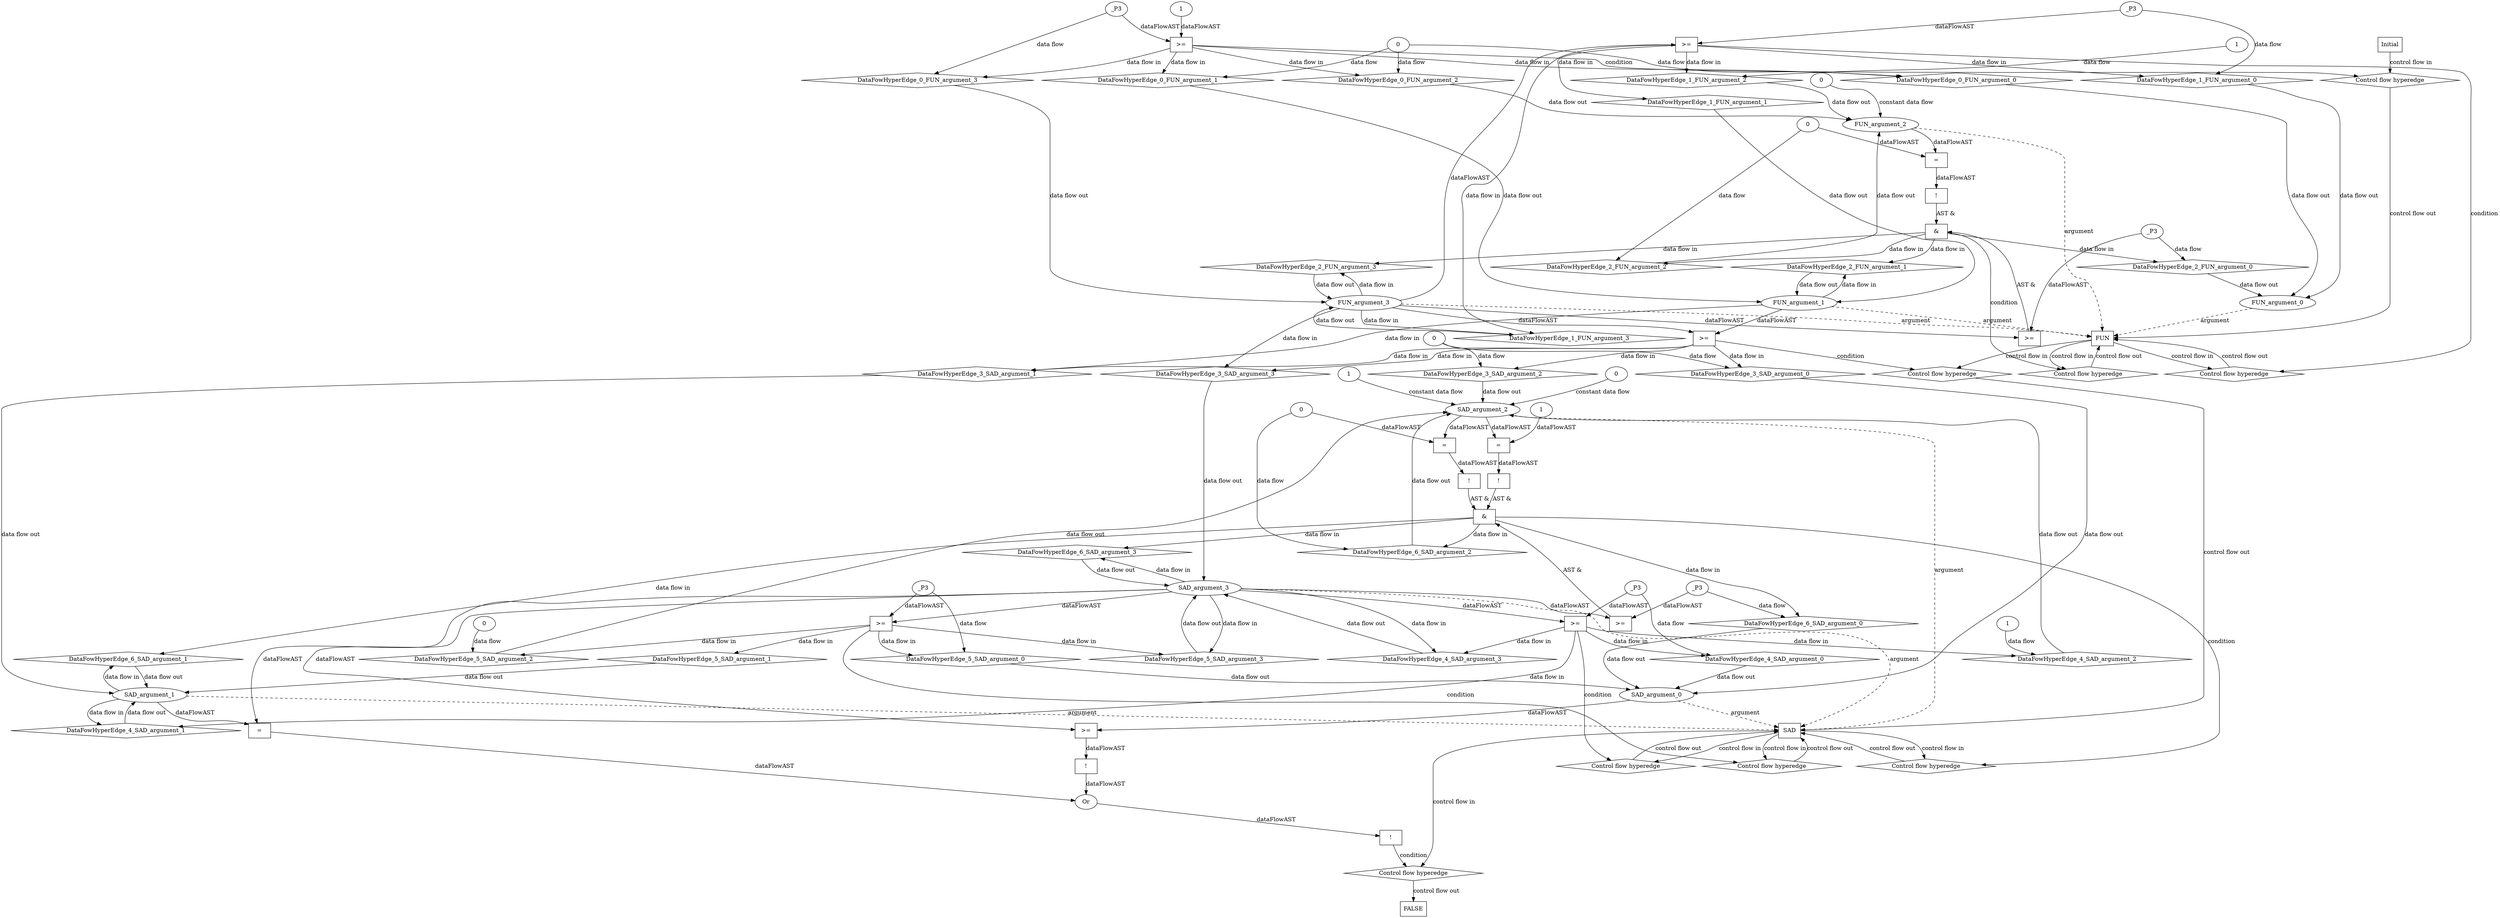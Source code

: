 digraph dag {
"FUN" [label="FUN" nodeName="FUN" class=cfn  shape="rect"];
"SAD" [label="SAD" nodeName="SAD" class=cfn  shape="rect"];
FALSE [label="FALSE" nodeName=FALSE class=cfn  shape="rect"];
Initial [label="Initial" nodeName=Initial class=cfn  shape="rect"];
ControlFowHyperEdge_0 [label="Control flow hyperedge" nodeName=ControlFowHyperEdge_0 class=controlFlowHyperEdge shape="diamond"];
"Initial" -> ControlFowHyperEdge_0 [label="control flow in"]
ControlFowHyperEdge_0 -> "FUN" [label="control flow out"]
ControlFowHyperEdge_1 [label="Control flow hyperedge" nodeName=ControlFowHyperEdge_1 class=controlFlowHyperEdge shape="diamond"];
"FUN" -> ControlFowHyperEdge_1 [label="control flow in"]
ControlFowHyperEdge_1 -> "FUN" [label="control flow out"]
ControlFowHyperEdge_2 [label="Control flow hyperedge" nodeName=ControlFowHyperEdge_2 class=controlFlowHyperEdge shape="diamond"];
"FUN" -> ControlFowHyperEdge_2 [label="control flow in"]
ControlFowHyperEdge_2 -> "FUN" [label="control flow out"]
ControlFowHyperEdge_3 [label="Control flow hyperedge" nodeName=ControlFowHyperEdge_3 class=controlFlowHyperEdge shape="diamond"];
"FUN" -> ControlFowHyperEdge_3 [label="control flow in"]
ControlFowHyperEdge_3 -> "SAD" [label="control flow out"]
ControlFowHyperEdge_4 [label="Control flow hyperedge" nodeName=ControlFowHyperEdge_4 class=controlFlowHyperEdge shape="diamond"];
"SAD" -> ControlFowHyperEdge_4 [label="control flow in"]
ControlFowHyperEdge_4 -> "SAD" [label="control flow out"]
ControlFowHyperEdge_5 [label="Control flow hyperedge" nodeName=ControlFowHyperEdge_5 class=controlFlowHyperEdge shape="diamond"];
"SAD" -> ControlFowHyperEdge_5 [label="control flow in"]
ControlFowHyperEdge_5 -> "SAD" [label="control flow out"]
ControlFowHyperEdge_6 [label="Control flow hyperedge" nodeName=ControlFowHyperEdge_6 class=controlFlowHyperEdge shape="diamond"];
"SAD" -> ControlFowHyperEdge_6 [label="control flow in"]
ControlFowHyperEdge_6 -> "SAD" [label="control flow out"]
ControlFowHyperEdge_7 [label="Control flow hyperedge" nodeName=ControlFowHyperEdge_7 class=controlFlowHyperEdge shape="diamond"];
"SAD" -> ControlFowHyperEdge_7 [label="control flow in"]
ControlFowHyperEdge_7 -> "FALSE" [label="control flow out"]
"FUN_argument_0" [label="FUN_argument_0" nodeName=argument0 class=argument  head="FUN" shape="oval"];
"FUN_argument_0" -> "FUN"[label="argument" style="dashed"]
"FUN_argument_1" [label="FUN_argument_1" nodeName=argument1 class=argument  head="FUN" shape="oval"];
"FUN_argument_1" -> "FUN"[label="argument" style="dashed"]
"FUN_argument_2" [label="FUN_argument_2" nodeName=argument2 class=argument  head="FUN" shape="oval"];
"FUN_argument_2" -> "FUN"[label="argument" style="dashed"]
"FUN_argument_3" [label="FUN_argument_3" nodeName=argument3 class=argument  head="FUN" shape="oval"];
"FUN_argument_3" -> "FUN"[label="argument" style="dashed"]
"SAD_argument_0" [label="SAD_argument_0" nodeName=argument0 class=argument  head="SAD" shape="oval"];
"SAD_argument_0" -> "SAD"[label="argument" style="dashed"]
"SAD_argument_1" [label="SAD_argument_1" nodeName=argument1 class=argument  head="SAD" shape="oval"];
"SAD_argument_1" -> "SAD"[label="argument" style="dashed"]
"SAD_argument_2" [label="SAD_argument_2" nodeName=argument2 class=argument  head="SAD" shape="oval"];
"SAD_argument_2" -> "SAD"[label="argument" style="dashed"]
"SAD_argument_3" [label="SAD_argument_3" nodeName=argument3 class=argument  head="SAD" shape="oval"];
"SAD_argument_3" -> "SAD"[label="argument" style="dashed"]

"xxxFUN___Initial_0xxxguard_0_node_0" [label=">=" nodeName="xxxFUN___Initial_0xxxguard_0_node_0" class=Operator  shape="rect"];
"xxxFUN___Initial_0xxxguard_0_node_2" [label="1" nodeName="xxxFUN___Initial_0xxxguard_0_node_2" class=Literal ];
"xxxFUN___Initial_0xxxdataFlow3_node_0" -> "xxxFUN___Initial_0xxxguard_0_node_0"[label="dataFlowAST"]
"xxxFUN___Initial_0xxxguard_0_node_2" -> "xxxFUN___Initial_0xxxguard_0_node_0"[label="dataFlowAST"]

"xxxFUN___Initial_0xxxguard_0_node_0" -> "ControlFowHyperEdge_0" [label="condition"];
"xxxFUN___Initial_0xxxdataFlow_0_node_0" [label="0" nodeName="xxxFUN___Initial_0xxxdataFlow_0_node_0" class=Literal ];

"xxxFUN___Initial_0xxxdataFlow_0_node_0" -> "DataFowHyperEdge_0_FUN_argument_0" [label="data flow"];

"xxxFUN___Initial_0xxxdataFlow_0_node_0" -> "DataFowHyperEdge_0_FUN_argument_1" [label="data flow"];

"xxxFUN___Initial_0xxxdataFlow_0_node_0" -> "DataFowHyperEdge_0_FUN_argument_2" [label="data flow"];
"xxxFUN___Initial_0xxxdataFlow3_node_0" [label="_P3" nodeName="xxxFUN___Initial_0xxxdataFlow3_node_0" class=Constant ];

"xxxFUN___Initial_0xxxdataFlow3_node_0" -> "DataFowHyperEdge_0_FUN_argument_3" [label="data flow"];
"xxxFUN___FUN_1xxxguard_0_node_0" [label=">=" nodeName="xxxFUN___FUN_1xxxguard_0_node_0" class=Operator  shape="rect"];
"FUN_argument_3" -> "xxxFUN___FUN_1xxxguard_0_node_0"[label="dataFlowAST"]
"xxxFUN___FUN_1xxxdataFlow_0_node_0" -> "xxxFUN___FUN_1xxxguard_0_node_0"[label="dataFlowAST"]

"xxxFUN___FUN_1xxxguard_0_node_0" -> "ControlFowHyperEdge_1" [label="condition"];
"xxxFUN___FUN_1xxxdataFlow_0_node_0" [label="_P3" nodeName="xxxFUN___FUN_1xxxdataFlow_0_node_0" class=Constant ];

"xxxFUN___FUN_1xxxdataFlow_0_node_0" -> "DataFowHyperEdge_1_FUN_argument_0" [label="data flow"];
"xxxFUN___FUN_1xxxdataFlow1_node_0" [label="1" nodeName="xxxFUN___FUN_1xxxdataFlow1_node_0" class=Literal ];

"xxxFUN___FUN_1xxxdataFlow1_node_0" -> "DataFowHyperEdge_1_FUN_argument_2" [label="data flow"];
"xxxFUN___FUN_2xxx_and" [label="&" nodeName="xxxFUN___FUN_2xxx_and" class=Operator shape="rect"];
"xxxFUN___FUN_2xxxguard_0_node_0" [label="!" nodeName="xxxFUN___FUN_2xxxguard_0_node_0" class=Operator shape="rect"];
"xxxFUN___FUN_2xxxguard_0_node_1" [label="=" nodeName="xxxFUN___FUN_2xxxguard_0_node_1" class=Operator  shape="rect"];
"xxxFUN___FUN_2xxxguard_0_node_1" -> "xxxFUN___FUN_2xxxguard_0_node_0"[label="dataFlowAST"]
"FUN_argument_2" -> "xxxFUN___FUN_2xxxguard_0_node_1"[label="dataFlowAST"]
"xxxFUN___FUN_2xxxdataFlow1_node_0" -> "xxxFUN___FUN_2xxxguard_0_node_1"[label="dataFlowAST"]

"xxxFUN___FUN_2xxxguard_0_node_0" -> "xxxFUN___FUN_2xxx_and" [label="AST &"];
"xxxFUN___FUN_2xxxguard1_node_0" [label=">=" nodeName="xxxFUN___FUN_2xxxguard1_node_0" class=Operator  shape="rect"];
"FUN_argument_3" -> "xxxFUN___FUN_2xxxguard1_node_0"[label="dataFlowAST"]
"xxxFUN___FUN_2xxxdataFlow_0_node_0" -> "xxxFUN___FUN_2xxxguard1_node_0"[label="dataFlowAST"]

"xxxFUN___FUN_2xxxguard1_node_0" -> "xxxFUN___FUN_2xxx_and" [label="AST &"];
"xxxFUN___FUN_2xxx_and" -> "ControlFowHyperEdge_2" [label="condition"];
"xxxFUN___FUN_2xxxdataFlow_0_node_0" [label="_P3" nodeName="xxxFUN___FUN_2xxxdataFlow_0_node_0" class=Constant ];

"xxxFUN___FUN_2xxxdataFlow_0_node_0" -> "DataFowHyperEdge_2_FUN_argument_0" [label="data flow"];
"xxxFUN___FUN_2xxxdataFlow1_node_0" [label="0" nodeName="xxxFUN___FUN_2xxxdataFlow1_node_0" class=Literal ];

"xxxFUN___FUN_2xxxdataFlow1_node_0" -> "DataFowHyperEdge_2_FUN_argument_2" [label="data flow"];
"xxxSAD___FUN_3xxxguard_0_node_0" [label=">=" nodeName="xxxSAD___FUN_3xxxguard_0_node_0" class=Operator  shape="rect"];
"FUN_argument_1" -> "xxxSAD___FUN_3xxxguard_0_node_0"[label="dataFlowAST"]
"FUN_argument_3" -> "xxxSAD___FUN_3xxxguard_0_node_0"[label="dataFlowAST"]

"xxxSAD___FUN_3xxxguard_0_node_0" -> "ControlFowHyperEdge_3" [label="condition"];
"xxxSAD___FUN_3xxxdataFlow_0_node_0" [label="0" nodeName="xxxSAD___FUN_3xxxdataFlow_0_node_0" class=Literal ];

"xxxSAD___FUN_3xxxdataFlow_0_node_0" -> "DataFowHyperEdge_3_SAD_argument_0" [label="data flow"];

"xxxSAD___FUN_3xxxdataFlow_0_node_0" -> "DataFowHyperEdge_3_SAD_argument_2" [label="data flow"];
"xxxSAD___SAD_4xxxguard_0_node_0" [label=">=" nodeName="xxxSAD___SAD_4xxxguard_0_node_0" class=Operator  shape="rect"];
"SAD_argument_3" -> "xxxSAD___SAD_4xxxguard_0_node_0"[label="dataFlowAST"]
"xxxSAD___SAD_4xxxdataFlow_0_node_0" -> "xxxSAD___SAD_4xxxguard_0_node_0"[label="dataFlowAST"]

"xxxSAD___SAD_4xxxguard_0_node_0" -> "ControlFowHyperEdge_4" [label="condition"];
"xxxSAD___SAD_4xxxdataFlow_0_node_0" [label="_P3" nodeName="xxxSAD___SAD_4xxxdataFlow_0_node_0" class=Constant ];

"xxxSAD___SAD_4xxxdataFlow_0_node_0" -> "DataFowHyperEdge_4_SAD_argument_0" [label="data flow"];
"xxxSAD___SAD_4xxxdataFlow1_node_0" [label="1" nodeName="xxxSAD___SAD_4xxxdataFlow1_node_0" class=Literal ];

"xxxSAD___SAD_4xxxdataFlow1_node_0" -> "DataFowHyperEdge_4_SAD_argument_2" [label="data flow"];
"xxxSAD___SAD_5xxxguard_0_node_0" [label=">=" nodeName="xxxSAD___SAD_5xxxguard_0_node_0" class=Operator  shape="rect"];
"SAD_argument_3" -> "xxxSAD___SAD_5xxxguard_0_node_0"[label="dataFlowAST"]
"xxxSAD___SAD_5xxxdataFlow_0_node_0" -> "xxxSAD___SAD_5xxxguard_0_node_0"[label="dataFlowAST"]

"xxxSAD___SAD_5xxxguard_0_node_0" -> "ControlFowHyperEdge_5" [label="condition"];
"xxxSAD___SAD_5xxxdataFlow_0_node_0" [label="_P3" nodeName="xxxSAD___SAD_5xxxdataFlow_0_node_0" class=Constant ];

"xxxSAD___SAD_5xxxdataFlow_0_node_0" -> "DataFowHyperEdge_5_SAD_argument_0" [label="data flow"];
"xxxSAD___SAD_5xxxdataFlow1_node_0" [label="0" nodeName="xxxSAD___SAD_5xxxdataFlow1_node_0" class=Literal ];

"xxxSAD___SAD_5xxxdataFlow1_node_0" -> "DataFowHyperEdge_5_SAD_argument_2" [label="data flow"];
"xxxSAD___SAD_6xxx_and" [label="&" nodeName="xxxSAD___SAD_6xxx_and" class=Operator shape="rect"];
"xxxSAD___SAD_6xxxguard_0_node_0" [label="!" nodeName="xxxSAD___SAD_6xxxguard_0_node_0" class=Operator shape="rect"];
"xxxSAD___SAD_6xxxguard_0_node_1" [label="=" nodeName="xxxSAD___SAD_6xxxguard_0_node_1" class=Operator  shape="rect"];
"xxxSAD___SAD_6xxxguard_0_node_3" [label="1" nodeName="xxxSAD___SAD_6xxxguard_0_node_3" class=Literal ];
"xxxSAD___SAD_6xxxguard_0_node_1" -> "xxxSAD___SAD_6xxxguard_0_node_0"[label="dataFlowAST"]
"SAD_argument_2" -> "xxxSAD___SAD_6xxxguard_0_node_1"[label="dataFlowAST"]
"xxxSAD___SAD_6xxxguard_0_node_3" -> "xxxSAD___SAD_6xxxguard_0_node_1"[label="dataFlowAST"]

"xxxSAD___SAD_6xxxguard_0_node_0" -> "xxxSAD___SAD_6xxx_and" [label="AST &"];
"xxxSAD___SAD_6xxxguard1_node_0" [label="!" nodeName="xxxSAD___SAD_6xxxguard1_node_0" class=Operator shape="rect"];
"xxxSAD___SAD_6xxxguard1_node_1" [label="=" nodeName="xxxSAD___SAD_6xxxguard1_node_1" class=Operator  shape="rect"];
"xxxSAD___SAD_6xxxguard1_node_1" -> "xxxSAD___SAD_6xxxguard1_node_0"[label="dataFlowAST"]
"SAD_argument_2" -> "xxxSAD___SAD_6xxxguard1_node_1"[label="dataFlowAST"]
"xxxSAD___SAD_6xxxdataFlow1_node_0" -> "xxxSAD___SAD_6xxxguard1_node_1"[label="dataFlowAST"]

"xxxSAD___SAD_6xxxguard1_node_0" -> "xxxSAD___SAD_6xxx_and" [label="AST &"];
"xxxSAD___SAD_6xxxguard2_node_0" [label=">=" nodeName="xxxSAD___SAD_6xxxguard2_node_0" class=Operator  shape="rect"];
"SAD_argument_3" -> "xxxSAD___SAD_6xxxguard2_node_0"[label="dataFlowAST"]
"xxxSAD___SAD_6xxxdataFlow_0_node_0" -> "xxxSAD___SAD_6xxxguard2_node_0"[label="dataFlowAST"]

"xxxSAD___SAD_6xxxguard2_node_0" -> "xxxSAD___SAD_6xxx_and" [label="AST &"];
"xxxSAD___SAD_6xxx_and" -> "ControlFowHyperEdge_6" [label="condition"];
"xxxSAD___SAD_6xxxdataFlow_0_node_0" [label="_P3" nodeName="xxxSAD___SAD_6xxxdataFlow_0_node_0" class=Constant ];

"xxxSAD___SAD_6xxxdataFlow_0_node_0" -> "DataFowHyperEdge_6_SAD_argument_0" [label="data flow"];
"xxxSAD___SAD_6xxxdataFlow1_node_0" [label="0" nodeName="xxxSAD___SAD_6xxxdataFlow1_node_0" class=Literal ];

"xxxSAD___SAD_6xxxdataFlow1_node_0" -> "DataFowHyperEdge_6_SAD_argument_2" [label="data flow"];
"xxxFALSE___SAD_7xxxguard_0_node_0" [label="!" nodeName="xxxFALSE___SAD_7xxxguard_0_node_0" class=Operator shape="rect"];
"xxxFALSE___SAD_7xxxguard_0_node_1" [label="Or" nodeName="xxxFALSE___SAD_7xxxguard_0_node_1" class=Operator ];
"xxxFALSE___SAD_7xxxguard_0_node_2" [label="=" nodeName="xxxFALSE___SAD_7xxxguard_0_node_2" class=Operator  shape="rect"];
"xxxFALSE___SAD_7xxxguard_0_node_5" [label="!" nodeName="xxxFALSE___SAD_7xxxguard_0_node_5" class=Operator shape="rect"];
"xxxFALSE___SAD_7xxxguard_0_node_6" [label=">=" nodeName="xxxFALSE___SAD_7xxxguard_0_node_6" class=Operator  shape="rect"];
"xxxFALSE___SAD_7xxxguard_0_node_1" -> "xxxFALSE___SAD_7xxxguard_0_node_0"[label="dataFlowAST"]
"xxxFALSE___SAD_7xxxguard_0_node_2" -> "xxxFALSE___SAD_7xxxguard_0_node_1"[label="dataFlowAST"]
"xxxFALSE___SAD_7xxxguard_0_node_5" -> "xxxFALSE___SAD_7xxxguard_0_node_1"[label="dataFlowAST"]
"SAD_argument_3" -> "xxxFALSE___SAD_7xxxguard_0_node_2"[label="dataFlowAST"]
"SAD_argument_1" -> "xxxFALSE___SAD_7xxxguard_0_node_2"[label="dataFlowAST"]
"xxxFALSE___SAD_7xxxguard_0_node_6" -> "xxxFALSE___SAD_7xxxguard_0_node_5"[label="dataFlowAST"]
"SAD_argument_0" -> "xxxFALSE___SAD_7xxxguard_0_node_6"[label="dataFlowAST"]
"SAD_argument_3" -> "xxxFALSE___SAD_7xxxguard_0_node_6"[label="dataFlowAST"]

"xxxFALSE___SAD_7xxxguard_0_node_0" -> "ControlFowHyperEdge_7" [label="condition"];
"DataFowHyperEdge_0_FUN_argument_0" [label="DataFowHyperEdge_0_FUN_argument_0" nodeName="DataFowHyperEdge_0_FUN_argument_0" class=DataFlowHyperedge shape="diamond"];
"DataFowHyperEdge_0_FUN_argument_0" -> "FUN_argument_0"[label="data flow out"]
"xxxFUN___Initial_0xxxguard_0_node_0" -> "DataFowHyperEdge_0_FUN_argument_0"[label="data flow in"]
"DataFowHyperEdge_0_FUN_argument_1" [label="DataFowHyperEdge_0_FUN_argument_1" nodeName="DataFowHyperEdge_0_FUN_argument_1" class=DataFlowHyperedge shape="diamond"];
"DataFowHyperEdge_0_FUN_argument_1" -> "FUN_argument_1"[label="data flow out"]
"xxxFUN___Initial_0xxxguard_0_node_0" -> "DataFowHyperEdge_0_FUN_argument_1"[label="data flow in"]
"DataFowHyperEdge_0_FUN_argument_2" [label="DataFowHyperEdge_0_FUN_argument_2" nodeName="DataFowHyperEdge_0_FUN_argument_2" class=DataFlowHyperedge shape="diamond"];
"DataFowHyperEdge_0_FUN_argument_2" -> "FUN_argument_2"[label="data flow out"]
"xxxFUN___Initial_0xxxguard_0_node_0" -> "DataFowHyperEdge_0_FUN_argument_2"[label="data flow in"]
"DataFowHyperEdge_0_FUN_argument_3" [label="DataFowHyperEdge_0_FUN_argument_3" nodeName="DataFowHyperEdge_0_FUN_argument_3" class=DataFlowHyperedge shape="diamond"];
"DataFowHyperEdge_0_FUN_argument_3" -> "FUN_argument_3"[label="data flow out"]
"xxxFUN___Initial_0xxxguard_0_node_0" -> "DataFowHyperEdge_0_FUN_argument_3"[label="data flow in"]
"DataFowHyperEdge_1_FUN_argument_0" [label="DataFowHyperEdge_1_FUN_argument_0" nodeName="DataFowHyperEdge_1_FUN_argument_0" class=DataFlowHyperedge shape="diamond"];
"DataFowHyperEdge_1_FUN_argument_0" -> "FUN_argument_0"[label="data flow out"]
"xxxFUN___FUN_1xxxguard_0_node_0" -> "DataFowHyperEdge_1_FUN_argument_0"[label="data flow in"]
"DataFowHyperEdge_1_FUN_argument_1" [label="DataFowHyperEdge_1_FUN_argument_1" nodeName="DataFowHyperEdge_1_FUN_argument_1" class=DataFlowHyperedge shape="diamond"];
"DataFowHyperEdge_1_FUN_argument_1" -> "FUN_argument_1"[label="data flow out"]
"xxxFUN___FUN_1xxxguard_0_node_0" -> "DataFowHyperEdge_1_FUN_argument_1"[label="data flow in"]
"DataFowHyperEdge_1_FUN_argument_2" [label="DataFowHyperEdge_1_FUN_argument_2" nodeName="DataFowHyperEdge_1_FUN_argument_2" class=DataFlowHyperedge shape="diamond"];
"DataFowHyperEdge_1_FUN_argument_2" -> "FUN_argument_2"[label="data flow out"]
"xxxFUN___FUN_1xxxguard_0_node_0" -> "DataFowHyperEdge_1_FUN_argument_2"[label="data flow in"]
"DataFowHyperEdge_1_FUN_argument_3" [label="DataFowHyperEdge_1_FUN_argument_3" nodeName="DataFowHyperEdge_1_FUN_argument_3" class=DataFlowHyperedge shape="diamond"];
"DataFowHyperEdge_1_FUN_argument_3" -> "FUN_argument_3"[label="data flow out"]
"xxxFUN___FUN_1xxxguard_0_node_0" -> "DataFowHyperEdge_1_FUN_argument_3"[label="data flow in"]
"DataFowHyperEdge_2_FUN_argument_0" [label="DataFowHyperEdge_2_FUN_argument_0" nodeName="DataFowHyperEdge_2_FUN_argument_0" class=DataFlowHyperedge shape="diamond"];
"DataFowHyperEdge_2_FUN_argument_0" -> "FUN_argument_0"[label="data flow out"]
"xxxFUN___FUN_2xxx_and" -> "DataFowHyperEdge_2_FUN_argument_0"[label="data flow in"]
"DataFowHyperEdge_2_FUN_argument_1" [label="DataFowHyperEdge_2_FUN_argument_1" nodeName="DataFowHyperEdge_2_FUN_argument_1" class=DataFlowHyperedge shape="diamond"];
"DataFowHyperEdge_2_FUN_argument_1" -> "FUN_argument_1"[label="data flow out"]
"xxxFUN___FUN_2xxx_and" -> "DataFowHyperEdge_2_FUN_argument_1"[label="data flow in"]
"DataFowHyperEdge_2_FUN_argument_2" [label="DataFowHyperEdge_2_FUN_argument_2" nodeName="DataFowHyperEdge_2_FUN_argument_2" class=DataFlowHyperedge shape="diamond"];
"DataFowHyperEdge_2_FUN_argument_2" -> "FUN_argument_2"[label="data flow out"]
"xxxFUN___FUN_2xxx_and" -> "DataFowHyperEdge_2_FUN_argument_2"[label="data flow in"]
"DataFowHyperEdge_2_FUN_argument_3" [label="DataFowHyperEdge_2_FUN_argument_3" nodeName="DataFowHyperEdge_2_FUN_argument_3" class=DataFlowHyperedge shape="diamond"];
"DataFowHyperEdge_2_FUN_argument_3" -> "FUN_argument_3"[label="data flow out"]
"xxxFUN___FUN_2xxx_and" -> "DataFowHyperEdge_2_FUN_argument_3"[label="data flow in"]
"DataFowHyperEdge_3_SAD_argument_0" [label="DataFowHyperEdge_3_SAD_argument_0" nodeName="DataFowHyperEdge_3_SAD_argument_0" class=DataFlowHyperedge shape="diamond"];
"DataFowHyperEdge_3_SAD_argument_0" -> "SAD_argument_0"[label="data flow out"]
"xxxSAD___FUN_3xxxguard_0_node_0" -> "DataFowHyperEdge_3_SAD_argument_0"[label="data flow in"]
"DataFowHyperEdge_3_SAD_argument_1" [label="DataFowHyperEdge_3_SAD_argument_1" nodeName="DataFowHyperEdge_3_SAD_argument_1" class=DataFlowHyperedge shape="diamond"];
"DataFowHyperEdge_3_SAD_argument_1" -> "SAD_argument_1"[label="data flow out"]
"xxxSAD___FUN_3xxxguard_0_node_0" -> "DataFowHyperEdge_3_SAD_argument_1"[label="data flow in"]
"DataFowHyperEdge_3_SAD_argument_2" [label="DataFowHyperEdge_3_SAD_argument_2" nodeName="DataFowHyperEdge_3_SAD_argument_2" class=DataFlowHyperedge shape="diamond"];
"DataFowHyperEdge_3_SAD_argument_2" -> "SAD_argument_2"[label="data flow out"]
"xxxSAD___FUN_3xxxguard_0_node_0" -> "DataFowHyperEdge_3_SAD_argument_2"[label="data flow in"]
"DataFowHyperEdge_3_SAD_argument_3" [label="DataFowHyperEdge_3_SAD_argument_3" nodeName="DataFowHyperEdge_3_SAD_argument_3" class=DataFlowHyperedge shape="diamond"];
"DataFowHyperEdge_3_SAD_argument_3" -> "SAD_argument_3"[label="data flow out"]
"xxxSAD___FUN_3xxxguard_0_node_0" -> "DataFowHyperEdge_3_SAD_argument_3"[label="data flow in"]
"DataFowHyperEdge_4_SAD_argument_0" [label="DataFowHyperEdge_4_SAD_argument_0" nodeName="DataFowHyperEdge_4_SAD_argument_0" class=DataFlowHyperedge shape="diamond"];
"DataFowHyperEdge_4_SAD_argument_0" -> "SAD_argument_0"[label="data flow out"]
"xxxSAD___SAD_4xxxguard_0_node_0" -> "DataFowHyperEdge_4_SAD_argument_0"[label="data flow in"]
"DataFowHyperEdge_4_SAD_argument_1" [label="DataFowHyperEdge_4_SAD_argument_1" nodeName="DataFowHyperEdge_4_SAD_argument_1" class=DataFlowHyperedge shape="diamond"];
"DataFowHyperEdge_4_SAD_argument_1" -> "SAD_argument_1"[label="data flow out"]
"xxxSAD___SAD_4xxxguard_0_node_0" -> "DataFowHyperEdge_4_SAD_argument_1"[label="data flow in"]
"DataFowHyperEdge_4_SAD_argument_2" [label="DataFowHyperEdge_4_SAD_argument_2" nodeName="DataFowHyperEdge_4_SAD_argument_2" class=DataFlowHyperedge shape="diamond"];
"DataFowHyperEdge_4_SAD_argument_2" -> "SAD_argument_2"[label="data flow out"]
"xxxSAD___SAD_4xxxguard_0_node_0" -> "DataFowHyperEdge_4_SAD_argument_2"[label="data flow in"]
"DataFowHyperEdge_4_SAD_argument_3" [label="DataFowHyperEdge_4_SAD_argument_3" nodeName="DataFowHyperEdge_4_SAD_argument_3" class=DataFlowHyperedge shape="diamond"];
"DataFowHyperEdge_4_SAD_argument_3" -> "SAD_argument_3"[label="data flow out"]
"xxxSAD___SAD_4xxxguard_0_node_0" -> "DataFowHyperEdge_4_SAD_argument_3"[label="data flow in"]
"DataFowHyperEdge_5_SAD_argument_0" [label="DataFowHyperEdge_5_SAD_argument_0" nodeName="DataFowHyperEdge_5_SAD_argument_0" class=DataFlowHyperedge shape="diamond"];
"DataFowHyperEdge_5_SAD_argument_0" -> "SAD_argument_0"[label="data flow out"]
"xxxSAD___SAD_5xxxguard_0_node_0" -> "DataFowHyperEdge_5_SAD_argument_0"[label="data flow in"]
"DataFowHyperEdge_5_SAD_argument_1" [label="DataFowHyperEdge_5_SAD_argument_1" nodeName="DataFowHyperEdge_5_SAD_argument_1" class=DataFlowHyperedge shape="diamond"];
"DataFowHyperEdge_5_SAD_argument_1" -> "SAD_argument_1"[label="data flow out"]
"xxxSAD___SAD_5xxxguard_0_node_0" -> "DataFowHyperEdge_5_SAD_argument_1"[label="data flow in"]
"DataFowHyperEdge_5_SAD_argument_2" [label="DataFowHyperEdge_5_SAD_argument_2" nodeName="DataFowHyperEdge_5_SAD_argument_2" class=DataFlowHyperedge shape="diamond"];
"DataFowHyperEdge_5_SAD_argument_2" -> "SAD_argument_2"[label="data flow out"]
"xxxSAD___SAD_5xxxguard_0_node_0" -> "DataFowHyperEdge_5_SAD_argument_2"[label="data flow in"]
"DataFowHyperEdge_5_SAD_argument_3" [label="DataFowHyperEdge_5_SAD_argument_3" nodeName="DataFowHyperEdge_5_SAD_argument_3" class=DataFlowHyperedge shape="diamond"];
"DataFowHyperEdge_5_SAD_argument_3" -> "SAD_argument_3"[label="data flow out"]
"xxxSAD___SAD_5xxxguard_0_node_0" -> "DataFowHyperEdge_5_SAD_argument_3"[label="data flow in"]
"DataFowHyperEdge_6_SAD_argument_0" [label="DataFowHyperEdge_6_SAD_argument_0" nodeName="DataFowHyperEdge_6_SAD_argument_0" class=DataFlowHyperedge shape="diamond"];
"DataFowHyperEdge_6_SAD_argument_0" -> "SAD_argument_0"[label="data flow out"]
"xxxSAD___SAD_6xxx_and" -> "DataFowHyperEdge_6_SAD_argument_0"[label="data flow in"]
"DataFowHyperEdge_6_SAD_argument_1" [label="DataFowHyperEdge_6_SAD_argument_1" nodeName="DataFowHyperEdge_6_SAD_argument_1" class=DataFlowHyperedge shape="diamond"];
"DataFowHyperEdge_6_SAD_argument_1" -> "SAD_argument_1"[label="data flow out"]
"xxxSAD___SAD_6xxx_and" -> "DataFowHyperEdge_6_SAD_argument_1"[label="data flow in"]
"DataFowHyperEdge_6_SAD_argument_2" [label="DataFowHyperEdge_6_SAD_argument_2" nodeName="DataFowHyperEdge_6_SAD_argument_2" class=DataFlowHyperedge shape="diamond"];
"DataFowHyperEdge_6_SAD_argument_2" -> "SAD_argument_2"[label="data flow out"]
"xxxSAD___SAD_6xxx_and" -> "DataFowHyperEdge_6_SAD_argument_2"[label="data flow in"]
"DataFowHyperEdge_6_SAD_argument_3" [label="DataFowHyperEdge_6_SAD_argument_3" nodeName="DataFowHyperEdge_6_SAD_argument_3" class=DataFlowHyperedge shape="diamond"];
"DataFowHyperEdge_6_SAD_argument_3" -> "SAD_argument_3"[label="data flow out"]
"xxxSAD___SAD_6xxx_and" -> "DataFowHyperEdge_6_SAD_argument_3"[label="data flow in"]
"xxxFUN___FUN_1xxxFUN_argument_2_constant_0" [label="0" nodeName="xxxFUN___FUN_1xxxFUN_argument_2_constant_0" class=Constant];
"xxxFUN___FUN_1xxxFUN_argument_2_constant_0" -> "FUN_argument_2" [label="constant data flow"];
"xxxSAD___SAD_4xxxSAD_argument_2_constant_0" [label="0" nodeName="xxxSAD___SAD_4xxxSAD_argument_2_constant_0" class=Constant];
"xxxSAD___SAD_4xxxSAD_argument_2_constant_0" -> "SAD_argument_2" [label="constant data flow"];
"xxxSAD___SAD_5xxxSAD_argument_2_constant_1" [label="1" nodeName="xxxSAD___SAD_5xxxSAD_argument_2_constant_1" class=Constant];
"xxxSAD___SAD_5xxxSAD_argument_2_constant_1" -> "SAD_argument_2" [label="constant data flow"];
"FUN_argument_3" -> "DataFowHyperEdge_1_FUN_argument_3"[label="data flow in"]
"FUN_argument_1" -> "DataFowHyperEdge_2_FUN_argument_1"[label="data flow in"]
"FUN_argument_3" -> "DataFowHyperEdge_2_FUN_argument_3"[label="data flow in"]
"FUN_argument_1" -> "DataFowHyperEdge_3_SAD_argument_1"[label="data flow in"]
"FUN_argument_3" -> "DataFowHyperEdge_3_SAD_argument_3"[label="data flow in"]
"SAD_argument_1" -> "DataFowHyperEdge_4_SAD_argument_1"[label="data flow in"]
"SAD_argument_3" -> "DataFowHyperEdge_4_SAD_argument_3"[label="data flow in"]
"SAD_argument_3" -> "DataFowHyperEdge_5_SAD_argument_3"[label="data flow in"]
"SAD_argument_1" -> "DataFowHyperEdge_6_SAD_argument_1"[label="data flow in"]
"SAD_argument_3" -> "DataFowHyperEdge_6_SAD_argument_3"[label="data flow in"]




}
